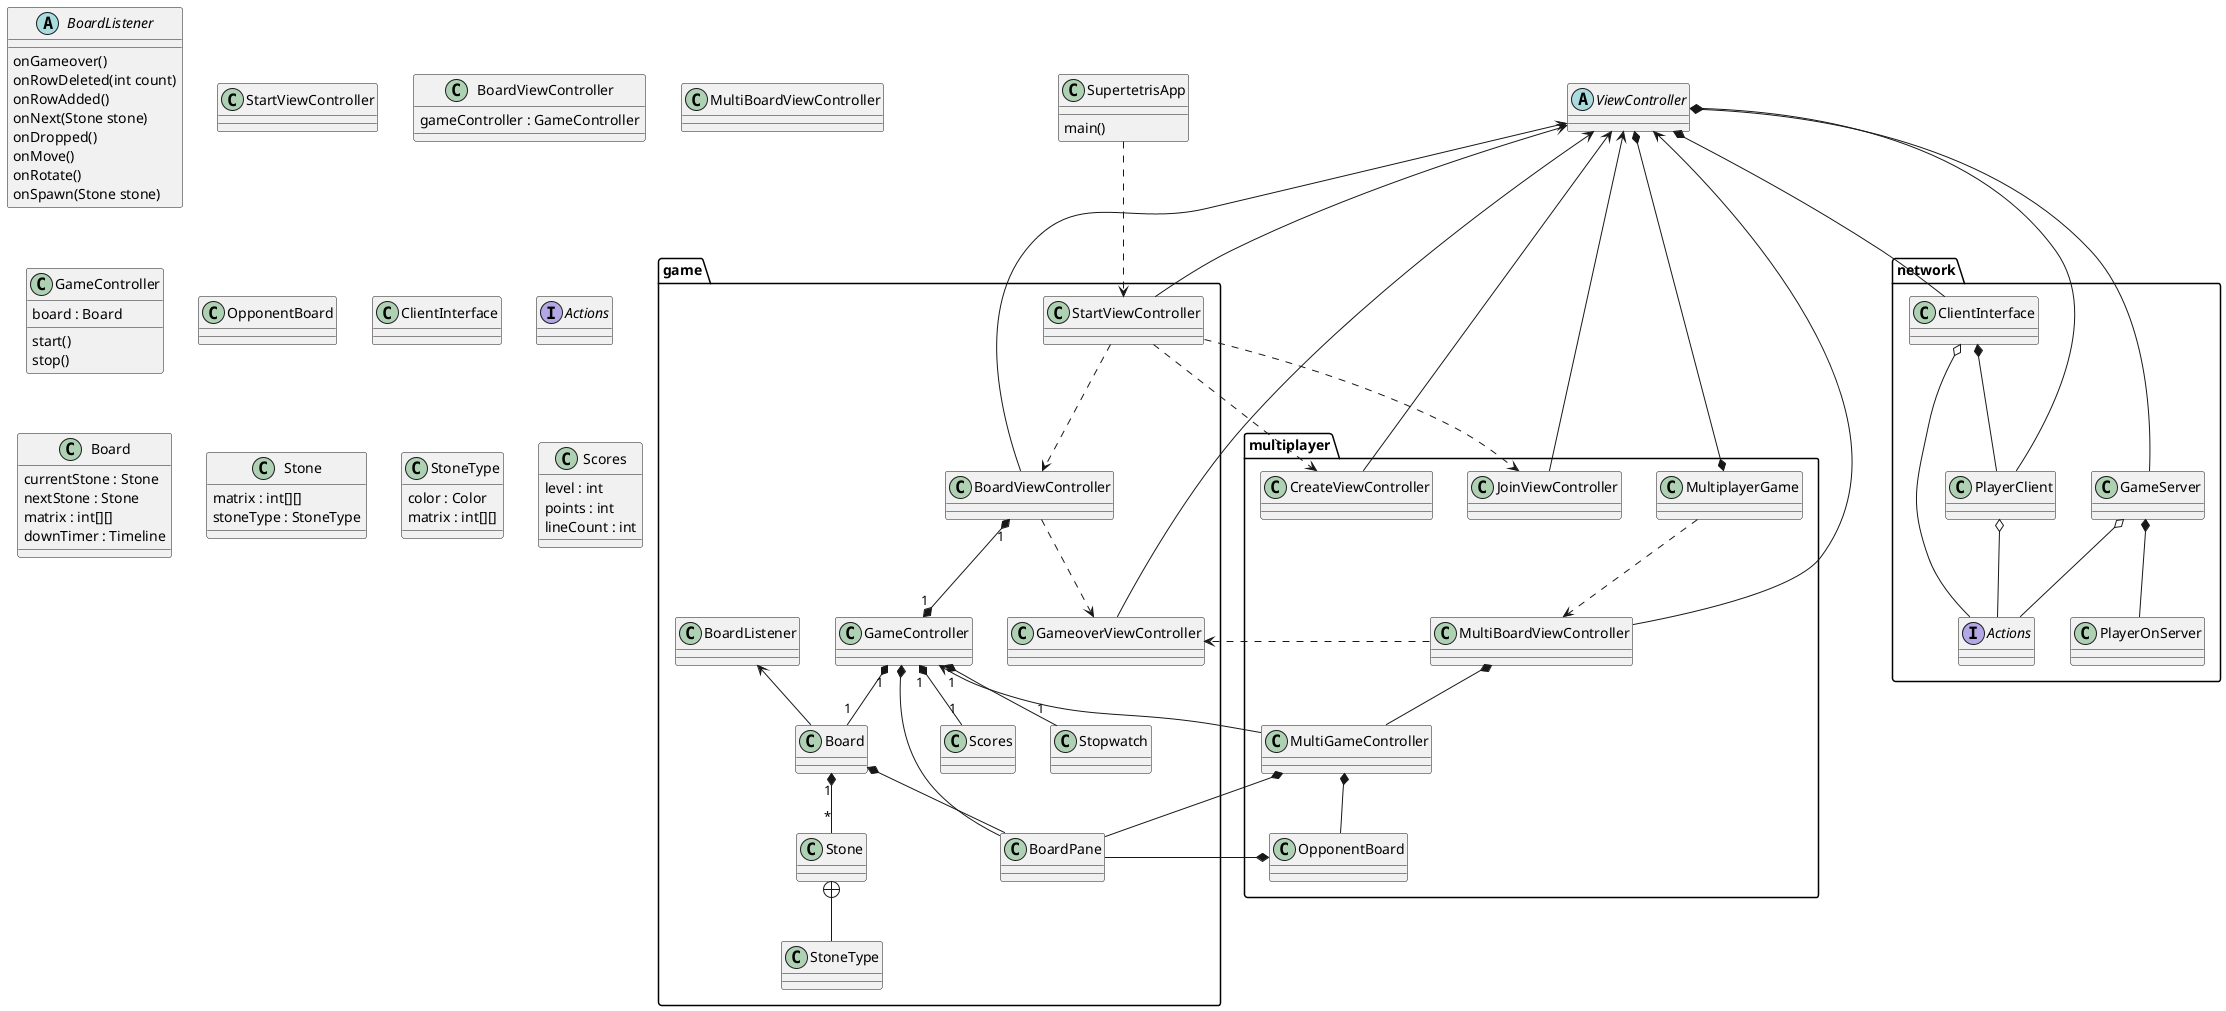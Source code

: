 @startuml
skinparam classAttributeIconSize 0

package network {
    interface Actions
    class ClientInterface
    class GameServer
    class PlayerClient
    class PlayerOnServer
}

package game {
    class Board
    class BoardListener
    class BoardPane
    class BoardViewController
    class GameController
    class GameoverViewController
    class Scores
    class StartViewController
    class Stone
    class StoneType
    class Stopwatch
}

package multiplayer {
    class MultiBoardViewController
    class MultiGameController
    class MultiplayerGame
    class JoinViewController
    class CreateViewController
    class OpponentBoard
}

SupertetrisApp ..> StartViewController
StartViewController ..> BoardViewController
StartViewController ..> JoinViewController
StartViewController ..> CreateViewController
BoardViewController "1" *--* "1" GameController
GameController "1" *-- "1" Board
GameController "1" *-- "1" Stopwatch
GameController "1" *-- "1" Scores
BoardListener <-- Board
Board "1" *-- "*" Stone
Board *-- BoardPane
GameController <-- MultiGameController
GameController *-- BoardPane
BoardViewController ..> GameoverViewController
MultiBoardViewController ..> GameoverViewController
MultiBoardViewController *-- MultiGameController
MultiGameController *-- OpponentBoard
MultiGameController  *-- BoardPane
MultiplayerGame ..> MultiBoardViewController
OpponentBoard  *-- BoardPane

ViewController <-- StartViewController
ViewController <-- BoardViewController
ViewController <-- MultiBoardViewController
ViewController <-- JoinViewController
ViewController <-- CreateViewController
ViewController <-- GameoverViewController

ViewController *-- GameServer
ViewController *-- PlayerClient
ViewController *-- ClientInterface
ViewController *--* MultiplayerGame

ClientInterface *-- PlayerClient
ClientInterface o-- Actions
GameServer o-- Actions
PlayerClient o-- Actions

GameServer *-- PlayerOnServer

Stone +-- StoneType

class SupertetrisApp {
    main()
}

abstract class ViewController {
}

abstract class BoardListener {
    onGameover()
    onRowDeleted(int count)
    onRowAdded()
    onNext(Stone stone)
    onDropped()
    onMove()
    onRotate()
    onSpawn(Stone stone)
}

class StartViewController {
}

class BoardViewController {
    gameController : GameController
}

class MultiBoardViewController {
}

class GameController {
    board : Board
    start()
    stop()
}

class OpponentBoard {
}

class ClientInterface {
}

interface Actions {
}

class Board {
    currentStone : Stone
    nextStone : Stone
    matrix : int[][]
    downTimer : Timeline
}

class Stone {
    matrix : int[][]
    stoneType : StoneType
}

class StoneType {
    color : Color
    matrix : int[][]
}

class Scores {
    level : int
    points : int
    lineCount : int
}



@enduml